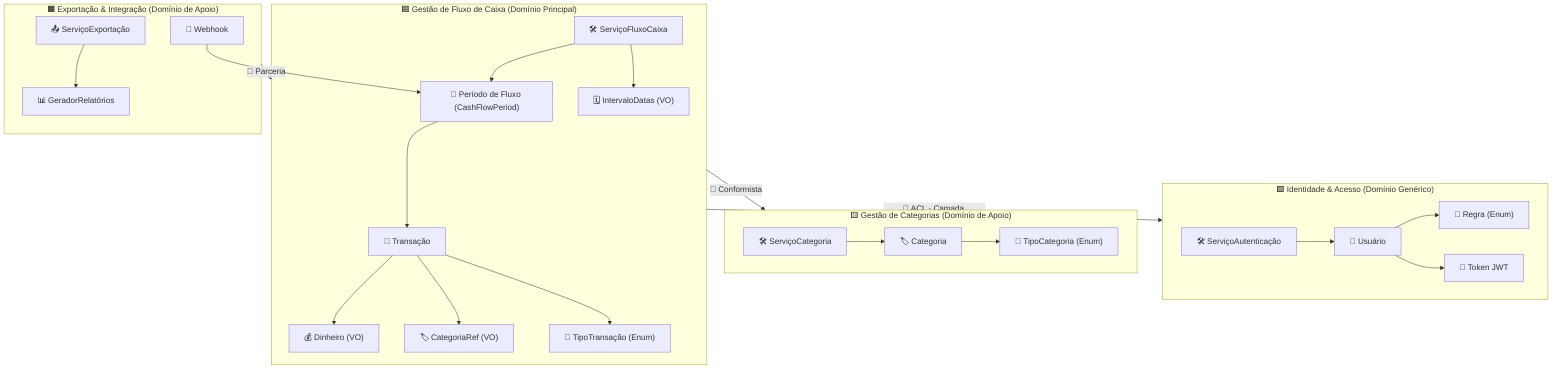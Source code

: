 flowchart TD
  %% Core Domain
  subgraph CF["🟦 Gestão de Fluxo de Caixa (Domínio Principal)"]
    CF_Periodo["📆 Período de Fluxo (CashFlowPeriod)"]
    CF_Transacao["💸 Transação"]
    CF_TipoTransacao["🔀 TipoTransação (Enum)"]
    CF_CategoriaVO["🏷️ CategoriaRef (VO)"]
    CF_Dinheiro["💰 Dinheiro (VO)"]
    CF_IntervaloDatas["🗓️ IntervaloDatas (VO)"]
    CF_Servico["🛠️ ServiçoFluxoCaixa"]
  end

  %% Supporting Domain - Categorias
  subgraph CAT["🟨 Gestão de Categorias (Domínio de Apoio)"]
    CAT_Categoria["🏷️ Categoria"]
    CAT_TipoCategoria["📂 TipoCategoria (Enum)"]
    CAT_Servico["🛠️ ServiçoCategoria"]
  end

  %% Generic Domain - Auth
  subgraph AUTH["🟩 Identidade & Acesso (Domínio Genérico)"]
    AUTH_Usuario["👤 Usuário"]
    AUTH_Regra["🔐 Regra (Enum)"]
    AUTH_JWT["🪪 Token JWT"]
    AUTH_Servico["🛠️ ServiçoAutenticação"]
  end

  %% Supporting Domain - Exportação
  subgraph EXP["🟧 Exportação & Integração (Domínio de Apoio)"]
    EXP_ServicoExport["📤 ServiçoExportação"]
    EXP_Webhook["🔔 Webhook"]
    EXP_Relatorio["📊 GeradorRelatórios"]
  end

  %% Relacionamentos entre Contextos
  CF -->|🎯 Conformista| CAT
  CF -->|🧱 ACL - Camada Anticorrupção | AUTH
  EXP -->|🤝 Parceria| CF

  %% Dependências internas CF
  CF_Periodo --> CF_Transacao
  CF_Transacao --> CF_Dinheiro
  CF_Transacao --> CF_CategoriaVO
  CF_Transacao --> CF_TipoTransacao
  CF_Servico --> CF_Periodo
  CF_Servico --> CF_IntervaloDatas

  %% Internas CAT
  CAT_Servico --> CAT_Categoria
  CAT_Categoria --> CAT_TipoCategoria

  %% Internas AUTH
  AUTH_Servico --> AUTH_Usuario
  AUTH_Usuario --> AUTH_Regra
  AUTH_Usuario --> AUTH_JWT

  %% Internas EXP
  EXP_ServicoExport --> EXP_Relatorio
  EXP_Webhook --> CF_Periodo